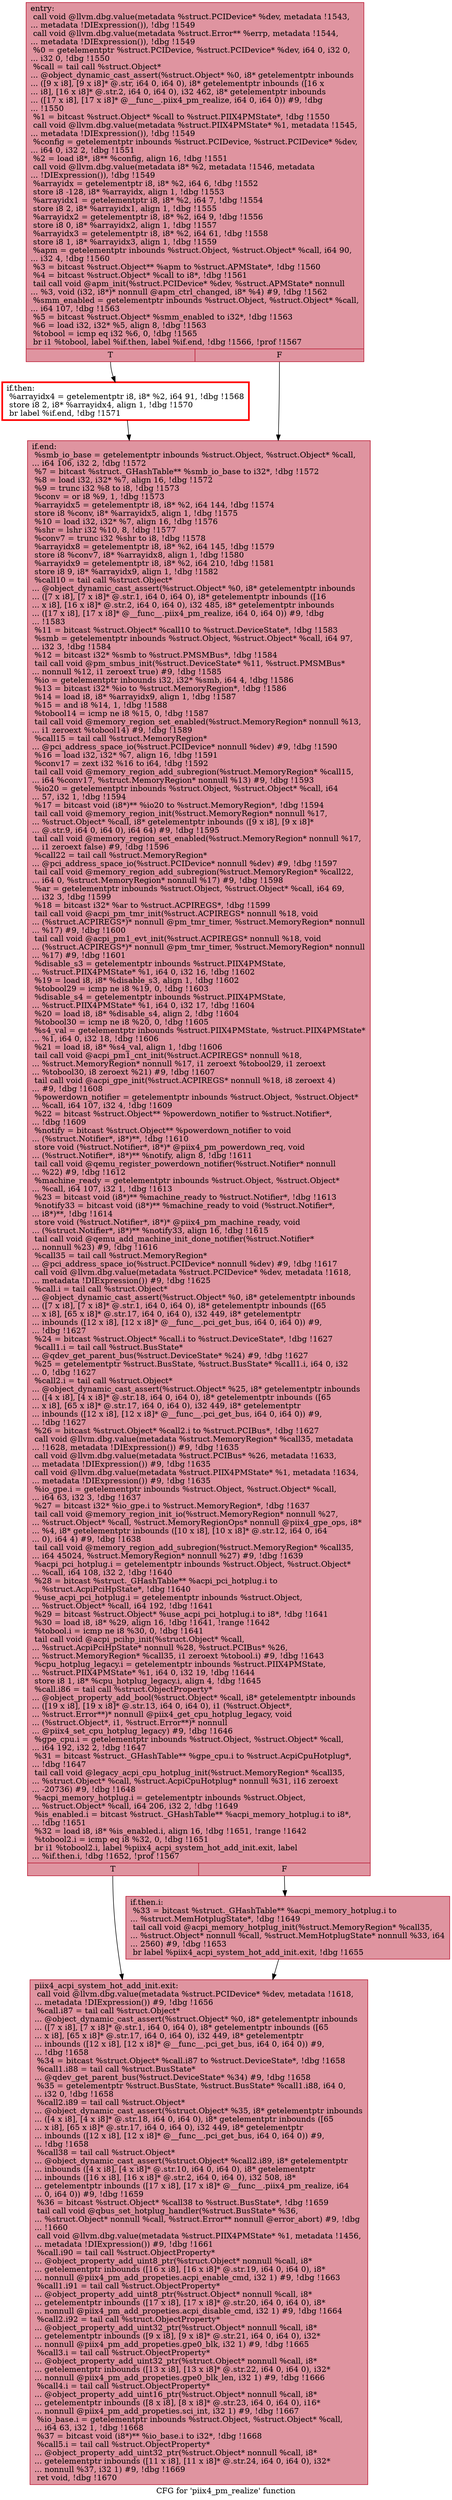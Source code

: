 digraph "CFG for 'piix4_pm_realize' function" {
	label="CFG for 'piix4_pm_realize' function";

	Node0x560388a7f790 [shape=record,color="#b70d28ff", style=filled, fillcolor="#b70d2870",label="{entry:\l  call void @llvm.dbg.value(metadata %struct.PCIDevice* %dev, metadata !1543,\l... metadata !DIExpression()), !dbg !1549\l  call void @llvm.dbg.value(metadata %struct.Error** %errp, metadata !1544,\l... metadata !DIExpression()), !dbg !1549\l  %0 = getelementptr %struct.PCIDevice, %struct.PCIDevice* %dev, i64 0, i32 0,\l... i32 0, !dbg !1550\l  %call = tail call %struct.Object*\l... @object_dynamic_cast_assert(%struct.Object* %0, i8* getelementptr inbounds\l... ([9 x i8], [9 x i8]* @.str, i64 0, i64 0), i8* getelementptr inbounds ([16 x\l... i8], [16 x i8]* @.str.2, i64 0, i64 0), i32 462, i8* getelementptr inbounds\l... ([17 x i8], [17 x i8]* @__func__.piix4_pm_realize, i64 0, i64 0)) #9, !dbg\l... !1550\l  %1 = bitcast %struct.Object* %call to %struct.PIIX4PMState*, !dbg !1550\l  call void @llvm.dbg.value(metadata %struct.PIIX4PMState* %1, metadata !1545,\l... metadata !DIExpression()), !dbg !1549\l  %config = getelementptr inbounds %struct.PCIDevice, %struct.PCIDevice* %dev,\l... i64 0, i32 2, !dbg !1551\l  %2 = load i8*, i8** %config, align 16, !dbg !1551\l  call void @llvm.dbg.value(metadata i8* %2, metadata !1546, metadata\l... !DIExpression()), !dbg !1549\l  %arrayidx = getelementptr i8, i8* %2, i64 6, !dbg !1552\l  store i8 -128, i8* %arrayidx, align 1, !dbg !1553\l  %arrayidx1 = getelementptr i8, i8* %2, i64 7, !dbg !1554\l  store i8 2, i8* %arrayidx1, align 1, !dbg !1555\l  %arrayidx2 = getelementptr i8, i8* %2, i64 9, !dbg !1556\l  store i8 0, i8* %arrayidx2, align 1, !dbg !1557\l  %arrayidx3 = getelementptr i8, i8* %2, i64 61, !dbg !1558\l  store i8 1, i8* %arrayidx3, align 1, !dbg !1559\l  %apm = getelementptr inbounds %struct.Object, %struct.Object* %call, i64 90,\l... i32 4, !dbg !1560\l  %3 = bitcast %struct.Object** %apm to %struct.APMState*, !dbg !1560\l  %4 = bitcast %struct.Object* %call to i8*, !dbg !1561\l  tail call void @apm_init(%struct.PCIDevice* %dev, %struct.APMState* nonnull\l... %3, void (i32, i8*)* nonnull @apm_ctrl_changed, i8* %4) #9, !dbg !1562\l  %smm_enabled = getelementptr inbounds %struct.Object, %struct.Object* %call,\l... i64 107, !dbg !1563\l  %5 = bitcast %struct.Object* %smm_enabled to i32*, !dbg !1563\l  %6 = load i32, i32* %5, align 8, !dbg !1563\l  %tobool = icmp eq i32 %6, 0, !dbg !1565\l  br i1 %tobool, label %if.then, label %if.end, !dbg !1566, !prof !1567\l|{<s0>T|<s1>F}}"];
	Node0x560388a7f790:s0 -> Node0x560388b27a60;
	Node0x560388a7f790:s1 -> Node0x560388b27ab0;
	Node0x560388b27a60 [shape=record,penwidth=3.0, color="red",label="{if.then:                                          \l  %arrayidx4 = getelementptr i8, i8* %2, i64 91, !dbg !1568\l  store i8 2, i8* %arrayidx4, align 1, !dbg !1570\l  br label %if.end, !dbg !1571\l}"];
	Node0x560388b27a60 -> Node0x560388b27ab0;
	Node0x560388b27ab0 [shape=record,color="#b70d28ff", style=filled, fillcolor="#b70d2870",label="{if.end:                                           \l  %smb_io_base = getelementptr inbounds %struct.Object, %struct.Object* %call,\l... i64 106, i32 2, !dbg !1572\l  %7 = bitcast %struct._GHashTable** %smb_io_base to i32*, !dbg !1572\l  %8 = load i32, i32* %7, align 16, !dbg !1572\l  %9 = trunc i32 %8 to i8, !dbg !1573\l  %conv = or i8 %9, 1, !dbg !1573\l  %arrayidx5 = getelementptr i8, i8* %2, i64 144, !dbg !1574\l  store i8 %conv, i8* %arrayidx5, align 1, !dbg !1575\l  %10 = load i32, i32* %7, align 16, !dbg !1576\l  %shr = lshr i32 %10, 8, !dbg !1577\l  %conv7 = trunc i32 %shr to i8, !dbg !1578\l  %arrayidx8 = getelementptr i8, i8* %2, i64 145, !dbg !1579\l  store i8 %conv7, i8* %arrayidx8, align 1, !dbg !1580\l  %arrayidx9 = getelementptr i8, i8* %2, i64 210, !dbg !1581\l  store i8 9, i8* %arrayidx9, align 1, !dbg !1582\l  %call10 = tail call %struct.Object*\l... @object_dynamic_cast_assert(%struct.Object* %0, i8* getelementptr inbounds\l... ([7 x i8], [7 x i8]* @.str.1, i64 0, i64 0), i8* getelementptr inbounds ([16\l... x i8], [16 x i8]* @.str.2, i64 0, i64 0), i32 485, i8* getelementptr inbounds\l... ([17 x i8], [17 x i8]* @__func__.piix4_pm_realize, i64 0, i64 0)) #9, !dbg\l... !1583\l  %11 = bitcast %struct.Object* %call10 to %struct.DeviceState*, !dbg !1583\l  %smb = getelementptr inbounds %struct.Object, %struct.Object* %call, i64 97,\l... i32 3, !dbg !1584\l  %12 = bitcast i32* %smb to %struct.PMSMBus*, !dbg !1584\l  tail call void @pm_smbus_init(%struct.DeviceState* %11, %struct.PMSMBus*\l... nonnull %12, i1 zeroext true) #9, !dbg !1585\l  %io = getelementptr inbounds i32, i32* %smb, i64 4, !dbg !1586\l  %13 = bitcast i32* %io to %struct.MemoryRegion*, !dbg !1586\l  %14 = load i8, i8* %arrayidx9, align 1, !dbg !1587\l  %15 = and i8 %14, 1, !dbg !1588\l  %tobool14 = icmp ne i8 %15, 0, !dbg !1587\l  tail call void @memory_region_set_enabled(%struct.MemoryRegion* nonnull %13,\l... i1 zeroext %tobool14) #9, !dbg !1589\l  %call15 = tail call %struct.MemoryRegion*\l... @pci_address_space_io(%struct.PCIDevice* nonnull %dev) #9, !dbg !1590\l  %16 = load i32, i32* %7, align 16, !dbg !1591\l  %conv17 = zext i32 %16 to i64, !dbg !1592\l  tail call void @memory_region_add_subregion(%struct.MemoryRegion* %call15,\l... i64 %conv17, %struct.MemoryRegion* nonnull %13) #9, !dbg !1593\l  %io20 = getelementptr inbounds %struct.Object, %struct.Object* %call, i64\l... 57, i32 1, !dbg !1594\l  %17 = bitcast void (i8*)** %io20 to %struct.MemoryRegion*, !dbg !1594\l  tail call void @memory_region_init(%struct.MemoryRegion* nonnull %17,\l... %struct.Object* %call, i8* getelementptr inbounds ([9 x i8], [9 x i8]*\l... @.str.9, i64 0, i64 0), i64 64) #9, !dbg !1595\l  tail call void @memory_region_set_enabled(%struct.MemoryRegion* nonnull %17,\l... i1 zeroext false) #9, !dbg !1596\l  %call22 = tail call %struct.MemoryRegion*\l... @pci_address_space_io(%struct.PCIDevice* nonnull %dev) #9, !dbg !1597\l  tail call void @memory_region_add_subregion(%struct.MemoryRegion* %call22,\l... i64 0, %struct.MemoryRegion* nonnull %17) #9, !dbg !1598\l  %ar = getelementptr inbounds %struct.Object, %struct.Object* %call, i64 69,\l... i32 3, !dbg !1599\l  %18 = bitcast i32* %ar to %struct.ACPIREGS*, !dbg !1599\l  tail call void @acpi_pm_tmr_init(%struct.ACPIREGS* nonnull %18, void\l... (%struct.ACPIREGS*)* nonnull @pm_tmr_timer, %struct.MemoryRegion* nonnull\l... %17) #9, !dbg !1600\l  tail call void @acpi_pm1_evt_init(%struct.ACPIREGS* nonnull %18, void\l... (%struct.ACPIREGS*)* nonnull @pm_tmr_timer, %struct.MemoryRegion* nonnull\l... %17) #9, !dbg !1601\l  %disable_s3 = getelementptr inbounds %struct.PIIX4PMState,\l... %struct.PIIX4PMState* %1, i64 0, i32 16, !dbg !1602\l  %19 = load i8, i8* %disable_s3, align 1, !dbg !1602\l  %tobool29 = icmp ne i8 %19, 0, !dbg !1603\l  %disable_s4 = getelementptr inbounds %struct.PIIX4PMState,\l... %struct.PIIX4PMState* %1, i64 0, i32 17, !dbg !1604\l  %20 = load i8, i8* %disable_s4, align 2, !dbg !1604\l  %tobool30 = icmp ne i8 %20, 0, !dbg !1605\l  %s4_val = getelementptr inbounds %struct.PIIX4PMState, %struct.PIIX4PMState*\l... %1, i64 0, i32 18, !dbg !1606\l  %21 = load i8, i8* %s4_val, align 1, !dbg !1606\l  tail call void @acpi_pm1_cnt_init(%struct.ACPIREGS* nonnull %18,\l... %struct.MemoryRegion* nonnull %17, i1 zeroext %tobool29, i1 zeroext\l... %tobool30, i8 zeroext %21) #9, !dbg !1607\l  tail call void @acpi_gpe_init(%struct.ACPIREGS* nonnull %18, i8 zeroext 4)\l... #9, !dbg !1608\l  %powerdown_notifier = getelementptr inbounds %struct.Object, %struct.Object*\l... %call, i64 107, i32 4, !dbg !1609\l  %22 = bitcast %struct.Object** %powerdown_notifier to %struct.Notifier*,\l... !dbg !1609\l  %notify = bitcast %struct.Object** %powerdown_notifier to void\l... (%struct.Notifier*, i8*)**, !dbg !1610\l  store void (%struct.Notifier*, i8*)* @piix4_pm_powerdown_req, void\l... (%struct.Notifier*, i8*)** %notify, align 8, !dbg !1611\l  tail call void @qemu_register_powerdown_notifier(%struct.Notifier* nonnull\l... %22) #9, !dbg !1612\l  %machine_ready = getelementptr inbounds %struct.Object, %struct.Object*\l... %call, i64 107, i32 1, !dbg !1613\l  %23 = bitcast void (i8*)** %machine_ready to %struct.Notifier*, !dbg !1613\l  %notify33 = bitcast void (i8*)** %machine_ready to void (%struct.Notifier*,\l... i8*)**, !dbg !1614\l  store void (%struct.Notifier*, i8*)* @piix4_pm_machine_ready, void\l... (%struct.Notifier*, i8*)** %notify33, align 16, !dbg !1615\l  tail call void @qemu_add_machine_init_done_notifier(%struct.Notifier*\l... nonnull %23) #9, !dbg !1616\l  %call35 = tail call %struct.MemoryRegion*\l... @pci_address_space_io(%struct.PCIDevice* nonnull %dev) #9, !dbg !1617\l  call void @llvm.dbg.value(metadata %struct.PCIDevice* %dev, metadata !1618,\l... metadata !DIExpression()) #9, !dbg !1625\l  %call.i = tail call %struct.Object*\l... @object_dynamic_cast_assert(%struct.Object* %0, i8* getelementptr inbounds\l... ([7 x i8], [7 x i8]* @.str.1, i64 0, i64 0), i8* getelementptr inbounds ([65\l... x i8], [65 x i8]* @.str.17, i64 0, i64 0), i32 449, i8* getelementptr\l... inbounds ([12 x i8], [12 x i8]* @__func__.pci_get_bus, i64 0, i64 0)) #9,\l... !dbg !1627\l  %24 = bitcast %struct.Object* %call.i to %struct.DeviceState*, !dbg !1627\l  %call1.i = tail call %struct.BusState*\l... @qdev_get_parent_bus(%struct.DeviceState* %24) #9, !dbg !1627\l  %25 = getelementptr %struct.BusState, %struct.BusState* %call1.i, i64 0, i32\l... 0, !dbg !1627\l  %call2.i = tail call %struct.Object*\l... @object_dynamic_cast_assert(%struct.Object* %25, i8* getelementptr inbounds\l... ([4 x i8], [4 x i8]* @.str.18, i64 0, i64 0), i8* getelementptr inbounds ([65\l... x i8], [65 x i8]* @.str.17, i64 0, i64 0), i32 449, i8* getelementptr\l... inbounds ([12 x i8], [12 x i8]* @__func__.pci_get_bus, i64 0, i64 0)) #9,\l... !dbg !1627\l  %26 = bitcast %struct.Object* %call2.i to %struct.PCIBus*, !dbg !1627\l  call void @llvm.dbg.value(metadata %struct.MemoryRegion* %call35, metadata\l... !1628, metadata !DIExpression()) #9, !dbg !1635\l  call void @llvm.dbg.value(metadata %struct.PCIBus* %26, metadata !1633,\l... metadata !DIExpression()) #9, !dbg !1635\l  call void @llvm.dbg.value(metadata %struct.PIIX4PMState* %1, metadata !1634,\l... metadata !DIExpression()) #9, !dbg !1635\l  %io_gpe.i = getelementptr inbounds %struct.Object, %struct.Object* %call,\l... i64 63, i32 3, !dbg !1637\l  %27 = bitcast i32* %io_gpe.i to %struct.MemoryRegion*, !dbg !1637\l  tail call void @memory_region_init_io(%struct.MemoryRegion* nonnull %27,\l... %struct.Object* %call, %struct.MemoryRegionOps* nonnull @piix4_gpe_ops, i8*\l... %4, i8* getelementptr inbounds ([10 x i8], [10 x i8]* @.str.12, i64 0, i64\l... 0), i64 4) #9, !dbg !1638\l  tail call void @memory_region_add_subregion(%struct.MemoryRegion* %call35,\l... i64 45024, %struct.MemoryRegion* nonnull %27) #9, !dbg !1639\l  %acpi_pci_hotplug.i = getelementptr inbounds %struct.Object, %struct.Object*\l... %call, i64 108, i32 2, !dbg !1640\l  %28 = bitcast %struct._GHashTable** %acpi_pci_hotplug.i to\l... %struct.AcpiPciHpState*, !dbg !1640\l  %use_acpi_pci_hotplug.i = getelementptr inbounds %struct.Object,\l... %struct.Object* %call, i64 192, !dbg !1641\l  %29 = bitcast %struct.Object* %use_acpi_pci_hotplug.i to i8*, !dbg !1641\l  %30 = load i8, i8* %29, align 16, !dbg !1641, !range !1642\l  %tobool.i = icmp ne i8 %30, 0, !dbg !1641\l  tail call void @acpi_pcihp_init(%struct.Object* %call,\l... %struct.AcpiPciHpState* nonnull %28, %struct.PCIBus* %26,\l... %struct.MemoryRegion* %call35, i1 zeroext %tobool.i) #9, !dbg !1643\l  %cpu_hotplug_legacy.i = getelementptr inbounds %struct.PIIX4PMState,\l... %struct.PIIX4PMState* %1, i64 0, i32 19, !dbg !1644\l  store i8 1, i8* %cpu_hotplug_legacy.i, align 4, !dbg !1645\l  %call.i86 = tail call %struct.ObjectProperty*\l... @object_property_add_bool(%struct.Object* %call, i8* getelementptr inbounds\l... ([19 x i8], [19 x i8]* @.str.13, i64 0, i64 0), i1 (%struct.Object*,\l... %struct.Error**)* nonnull @piix4_get_cpu_hotplug_legacy, void\l... (%struct.Object*, i1, %struct.Error**)* nonnull\l... @piix4_set_cpu_hotplug_legacy) #9, !dbg !1646\l  %gpe_cpu.i = getelementptr inbounds %struct.Object, %struct.Object* %call,\l... i64 192, i32 2, !dbg !1647\l  %31 = bitcast %struct._GHashTable** %gpe_cpu.i to %struct.AcpiCpuHotplug*,\l... !dbg !1647\l  tail call void @legacy_acpi_cpu_hotplug_init(%struct.MemoryRegion* %call35,\l... %struct.Object* %call, %struct.AcpiCpuHotplug* nonnull %31, i16 zeroext\l... -20736) #9, !dbg !1648\l  %acpi_memory_hotplug.i = getelementptr inbounds %struct.Object,\l... %struct.Object* %call, i64 206, i32 2, !dbg !1649\l  %is_enabled.i = bitcast %struct._GHashTable** %acpi_memory_hotplug.i to i8*,\l... !dbg !1651\l  %32 = load i8, i8* %is_enabled.i, align 16, !dbg !1651, !range !1642\l  %tobool2.i = icmp eq i8 %32, 0, !dbg !1651\l  br i1 %tobool2.i, label %piix4_acpi_system_hot_add_init.exit, label\l... %if.then.i, !dbg !1652, !prof !1567\l|{<s0>T|<s1>F}}"];
	Node0x560388b27ab0:s0 -> Node0x560388aeace0;
	Node0x560388b27ab0:s1 -> Node0x560388b85970;
	Node0x560388b85970 [shape=record,color="#b70d28ff", style=filled, fillcolor="#b70d2870",label="{if.then.i:                                        \l  %33 = bitcast %struct._GHashTable** %acpi_memory_hotplug.i to\l... %struct.MemHotplugState*, !dbg !1649\l  tail call void @acpi_memory_hotplug_init(%struct.MemoryRegion* %call35,\l... %struct.Object* nonnull %call, %struct.MemHotplugState* nonnull %33, i64\l... 2560) #9, !dbg !1653\l  br label %piix4_acpi_system_hot_add_init.exit, !dbg !1655\l}"];
	Node0x560388b85970 -> Node0x560388aeace0;
	Node0x560388aeace0 [shape=record,color="#b70d28ff", style=filled, fillcolor="#b70d2870",label="{piix4_acpi_system_hot_add_init.exit:              \l  call void @llvm.dbg.value(metadata %struct.PCIDevice* %dev, metadata !1618,\l... metadata !DIExpression()) #9, !dbg !1656\l  %call.i87 = tail call %struct.Object*\l... @object_dynamic_cast_assert(%struct.Object* %0, i8* getelementptr inbounds\l... ([7 x i8], [7 x i8]* @.str.1, i64 0, i64 0), i8* getelementptr inbounds ([65\l... x i8], [65 x i8]* @.str.17, i64 0, i64 0), i32 449, i8* getelementptr\l... inbounds ([12 x i8], [12 x i8]* @__func__.pci_get_bus, i64 0, i64 0)) #9,\l... !dbg !1658\l  %34 = bitcast %struct.Object* %call.i87 to %struct.DeviceState*, !dbg !1658\l  %call1.i88 = tail call %struct.BusState*\l... @qdev_get_parent_bus(%struct.DeviceState* %34) #9, !dbg !1658\l  %35 = getelementptr %struct.BusState, %struct.BusState* %call1.i88, i64 0,\l... i32 0, !dbg !1658\l  %call2.i89 = tail call %struct.Object*\l... @object_dynamic_cast_assert(%struct.Object* %35, i8* getelementptr inbounds\l... ([4 x i8], [4 x i8]* @.str.18, i64 0, i64 0), i8* getelementptr inbounds ([65\l... x i8], [65 x i8]* @.str.17, i64 0, i64 0), i32 449, i8* getelementptr\l... inbounds ([12 x i8], [12 x i8]* @__func__.pci_get_bus, i64 0, i64 0)) #9,\l... !dbg !1658\l  %call38 = tail call %struct.Object*\l... @object_dynamic_cast_assert(%struct.Object* %call2.i89, i8* getelementptr\l... inbounds ([4 x i8], [4 x i8]* @.str.10, i64 0, i64 0), i8* getelementptr\l... inbounds ([16 x i8], [16 x i8]* @.str.2, i64 0, i64 0), i32 508, i8*\l... getelementptr inbounds ([17 x i8], [17 x i8]* @__func__.piix4_pm_realize, i64\l... 0, i64 0)) #9, !dbg !1659\l  %36 = bitcast %struct.Object* %call38 to %struct.BusState*, !dbg !1659\l  tail call void @qbus_set_hotplug_handler(%struct.BusState* %36,\l... %struct.Object* nonnull %call, %struct.Error** nonnull @error_abort) #9, !dbg\l... !1660\l  call void @llvm.dbg.value(metadata %struct.PIIX4PMState* %1, metadata !1456,\l... metadata !DIExpression()) #9, !dbg !1661\l  %call.i90 = tail call %struct.ObjectProperty*\l... @object_property_add_uint8_ptr(%struct.Object* nonnull %call, i8*\l... getelementptr inbounds ([16 x i8], [16 x i8]* @.str.19, i64 0, i64 0), i8*\l... nonnull @piix4_pm_add_propeties.acpi_enable_cmd, i32 1) #9, !dbg !1663\l  %call1.i91 = tail call %struct.ObjectProperty*\l... @object_property_add_uint8_ptr(%struct.Object* nonnull %call, i8*\l... getelementptr inbounds ([17 x i8], [17 x i8]* @.str.20, i64 0, i64 0), i8*\l... nonnull @piix4_pm_add_propeties.acpi_disable_cmd, i32 1) #9, !dbg !1664\l  %call2.i92 = tail call %struct.ObjectProperty*\l... @object_property_add_uint32_ptr(%struct.Object* nonnull %call, i8*\l... getelementptr inbounds ([9 x i8], [9 x i8]* @.str.21, i64 0, i64 0), i32*\l... nonnull @piix4_pm_add_propeties.gpe0_blk, i32 1) #9, !dbg !1665\l  %call3.i = tail call %struct.ObjectProperty*\l... @object_property_add_uint32_ptr(%struct.Object* nonnull %call, i8*\l... getelementptr inbounds ([13 x i8], [13 x i8]* @.str.22, i64 0, i64 0), i32*\l... nonnull @piix4_pm_add_propeties.gpe0_blk_len, i32 1) #9, !dbg !1666\l  %call4.i = tail call %struct.ObjectProperty*\l... @object_property_add_uint16_ptr(%struct.Object* nonnull %call, i8*\l... getelementptr inbounds ([8 x i8], [8 x i8]* @.str.23, i64 0, i64 0), i16*\l... nonnull @piix4_pm_add_propeties.sci_int, i32 1) #9, !dbg !1667\l  %io_base.i = getelementptr inbounds %struct.Object, %struct.Object* %call,\l... i64 63, i32 1, !dbg !1668\l  %37 = bitcast void (i8*)** %io_base.i to i32*, !dbg !1668\l  %call5.i = tail call %struct.ObjectProperty*\l... @object_property_add_uint32_ptr(%struct.Object* nonnull %call, i8*\l... getelementptr inbounds ([11 x i8], [11 x i8]* @.str.24, i64 0, i64 0), i32*\l... nonnull %37, i32 1) #9, !dbg !1669\l  ret void, !dbg !1670\l}"];
}
